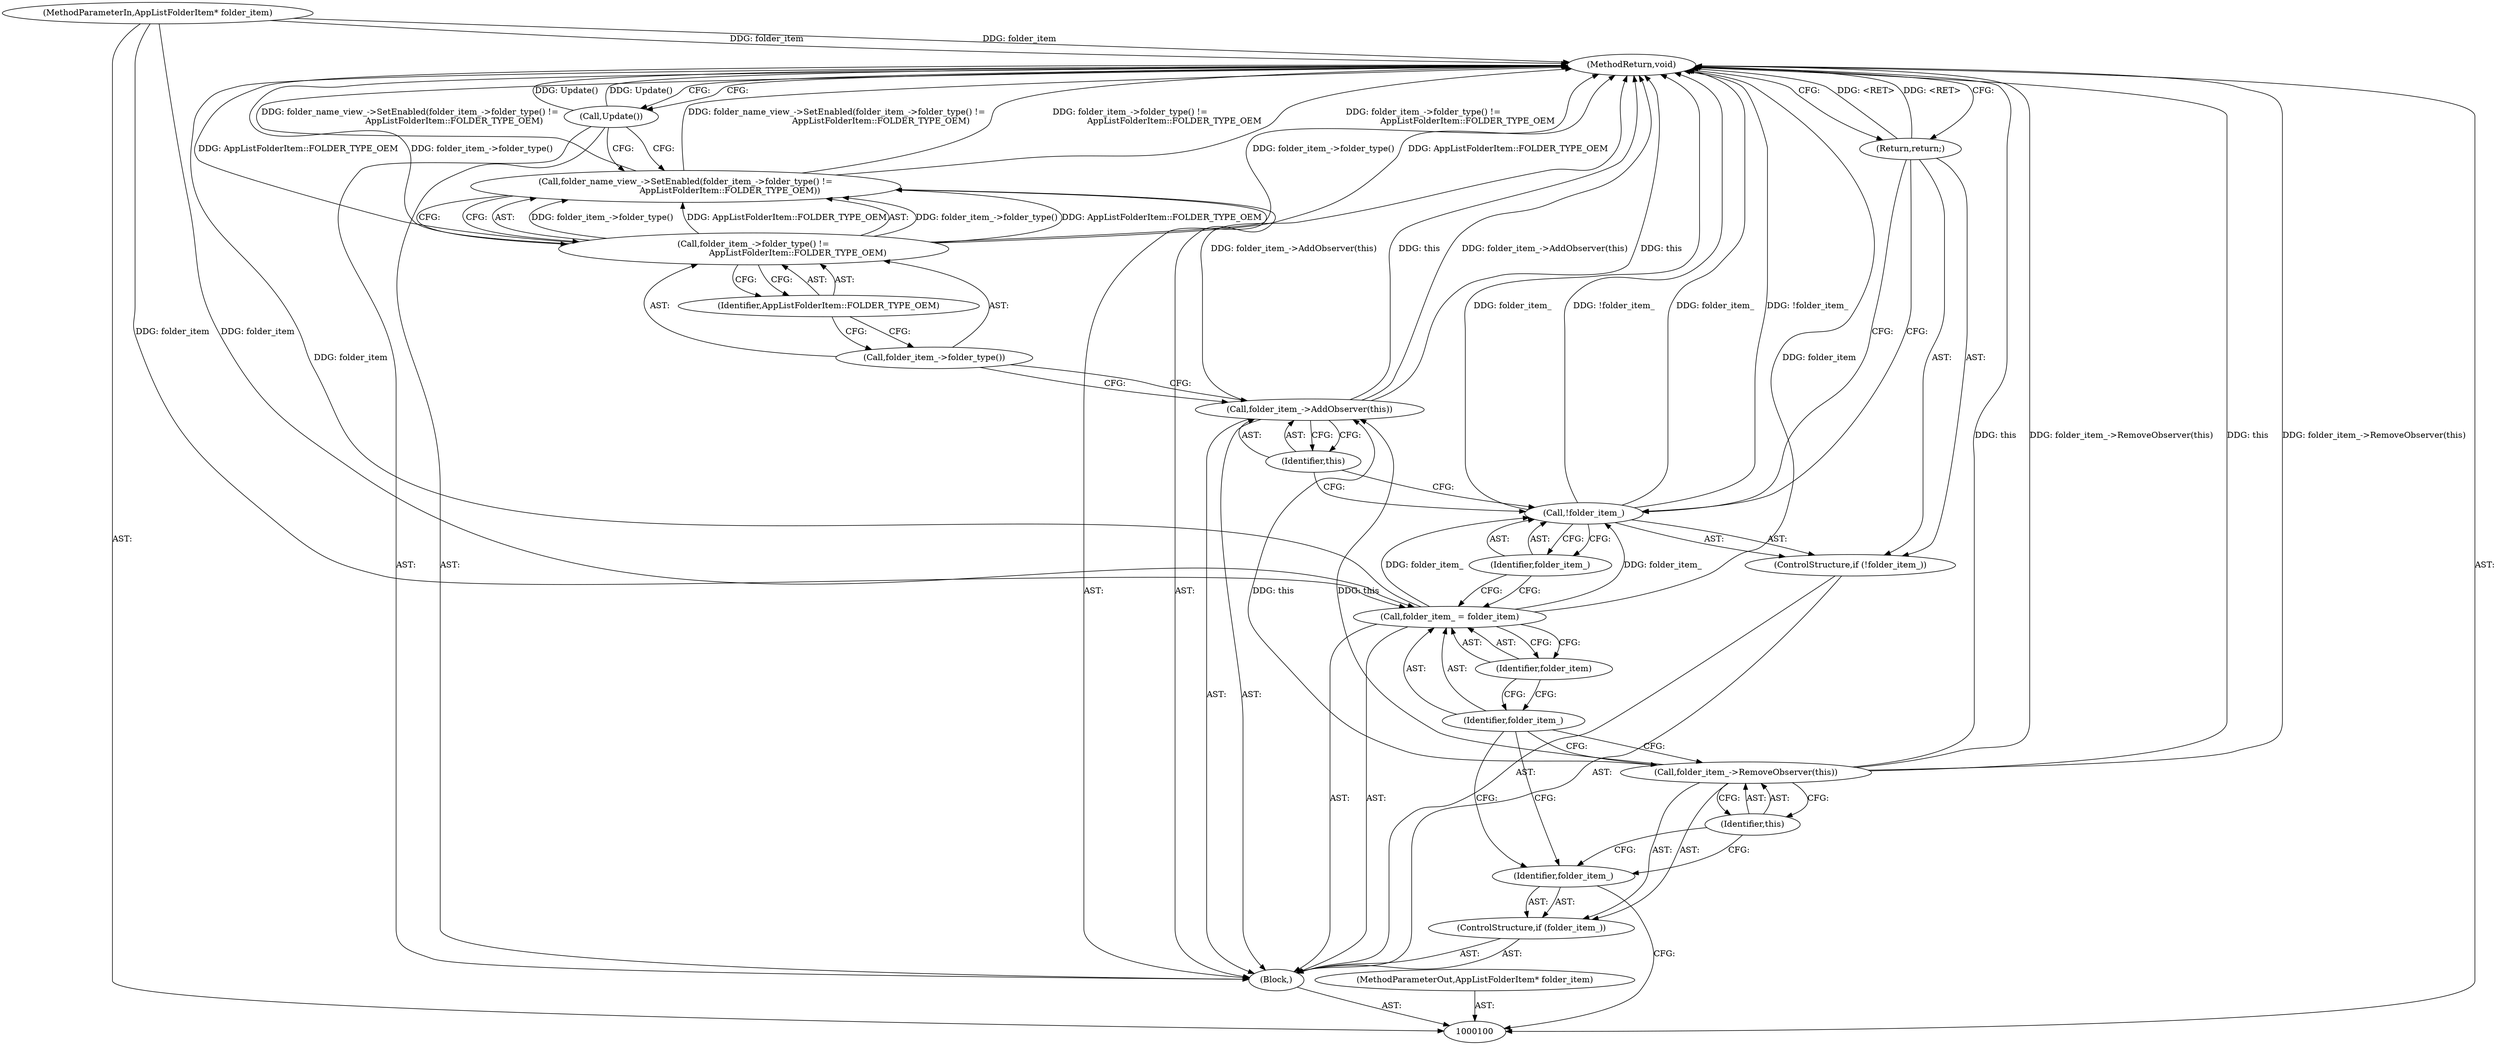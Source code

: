 digraph "0_Chrome_92029a982fac85a4ebb614a825012a2e9ee84ef3_0" {
"1000121" [label="(MethodReturn,void)"];
"1000101" [label="(MethodParameterIn,AppListFolderItem* folder_item)"];
"1000158" [label="(MethodParameterOut,AppListFolderItem* folder_item)"];
"1000102" [label="(Block,)"];
"1000116" [label="(Call,folder_name_view_->SetEnabled(folder_item_->folder_type() !=\n                                 AppListFolderItem::FOLDER_TYPE_OEM))"];
"1000117" [label="(Call,folder_item_->folder_type() !=\n                                 AppListFolderItem::FOLDER_TYPE_OEM)"];
"1000118" [label="(Call,folder_item_->folder_type())"];
"1000119" [label="(Identifier,AppListFolderItem::FOLDER_TYPE_OEM)"];
"1000120" [label="(Call,Update())"];
"1000103" [label="(ControlStructure,if (folder_item_))"];
"1000104" [label="(Identifier,folder_item_)"];
"1000106" [label="(Identifier,this)"];
"1000105" [label="(Call,folder_item_->RemoveObserver(this))"];
"1000109" [label="(Identifier,folder_item)"];
"1000107" [label="(Call,folder_item_ = folder_item)"];
"1000108" [label="(Identifier,folder_item_)"];
"1000110" [label="(ControlStructure,if (!folder_item_))"];
"1000111" [label="(Call,!folder_item_)"];
"1000112" [label="(Identifier,folder_item_)"];
"1000113" [label="(Return,return;)"];
"1000115" [label="(Identifier,this)"];
"1000114" [label="(Call,folder_item_->AddObserver(this))"];
"1000121" -> "1000100"  [label="AST: "];
"1000121" -> "1000113"  [label="CFG: "];
"1000121" -> "1000120"  [label="CFG: "];
"1000116" -> "1000121"  [label="DDG: folder_item_->folder_type() !=\n                                 AppListFolderItem::FOLDER_TYPE_OEM"];
"1000116" -> "1000121"  [label="DDG: folder_name_view_->SetEnabled(folder_item_->folder_type() !=\n                                 AppListFolderItem::FOLDER_TYPE_OEM)"];
"1000105" -> "1000121"  [label="DDG: folder_item_->RemoveObserver(this)"];
"1000105" -> "1000121"  [label="DDG: this"];
"1000114" -> "1000121"  [label="DDG: folder_item_->AddObserver(this)"];
"1000114" -> "1000121"  [label="DDG: this"];
"1000117" -> "1000121"  [label="DDG: folder_item_->folder_type()"];
"1000117" -> "1000121"  [label="DDG: AppListFolderItem::FOLDER_TYPE_OEM"];
"1000111" -> "1000121"  [label="DDG: folder_item_"];
"1000111" -> "1000121"  [label="DDG: !folder_item_"];
"1000101" -> "1000121"  [label="DDG: folder_item"];
"1000120" -> "1000121"  [label="DDG: Update()"];
"1000107" -> "1000121"  [label="DDG: folder_item"];
"1000113" -> "1000121"  [label="DDG: <RET>"];
"1000101" -> "1000100"  [label="AST: "];
"1000101" -> "1000121"  [label="DDG: folder_item"];
"1000101" -> "1000107"  [label="DDG: folder_item"];
"1000158" -> "1000100"  [label="AST: "];
"1000102" -> "1000100"  [label="AST: "];
"1000103" -> "1000102"  [label="AST: "];
"1000107" -> "1000102"  [label="AST: "];
"1000110" -> "1000102"  [label="AST: "];
"1000114" -> "1000102"  [label="AST: "];
"1000116" -> "1000102"  [label="AST: "];
"1000120" -> "1000102"  [label="AST: "];
"1000116" -> "1000102"  [label="AST: "];
"1000116" -> "1000117"  [label="CFG: "];
"1000117" -> "1000116"  [label="AST: "];
"1000120" -> "1000116"  [label="CFG: "];
"1000116" -> "1000121"  [label="DDG: folder_item_->folder_type() !=\n                                 AppListFolderItem::FOLDER_TYPE_OEM"];
"1000116" -> "1000121"  [label="DDG: folder_name_view_->SetEnabled(folder_item_->folder_type() !=\n                                 AppListFolderItem::FOLDER_TYPE_OEM)"];
"1000117" -> "1000116"  [label="DDG: folder_item_->folder_type()"];
"1000117" -> "1000116"  [label="DDG: AppListFolderItem::FOLDER_TYPE_OEM"];
"1000117" -> "1000116"  [label="AST: "];
"1000117" -> "1000119"  [label="CFG: "];
"1000118" -> "1000117"  [label="AST: "];
"1000119" -> "1000117"  [label="AST: "];
"1000116" -> "1000117"  [label="CFG: "];
"1000117" -> "1000121"  [label="DDG: folder_item_->folder_type()"];
"1000117" -> "1000121"  [label="DDG: AppListFolderItem::FOLDER_TYPE_OEM"];
"1000117" -> "1000116"  [label="DDG: folder_item_->folder_type()"];
"1000117" -> "1000116"  [label="DDG: AppListFolderItem::FOLDER_TYPE_OEM"];
"1000118" -> "1000117"  [label="AST: "];
"1000118" -> "1000114"  [label="CFG: "];
"1000119" -> "1000118"  [label="CFG: "];
"1000119" -> "1000117"  [label="AST: "];
"1000119" -> "1000118"  [label="CFG: "];
"1000117" -> "1000119"  [label="CFG: "];
"1000120" -> "1000102"  [label="AST: "];
"1000120" -> "1000116"  [label="CFG: "];
"1000121" -> "1000120"  [label="CFG: "];
"1000120" -> "1000121"  [label="DDG: Update()"];
"1000103" -> "1000102"  [label="AST: "];
"1000104" -> "1000103"  [label="AST: "];
"1000105" -> "1000103"  [label="AST: "];
"1000104" -> "1000103"  [label="AST: "];
"1000104" -> "1000100"  [label="CFG: "];
"1000106" -> "1000104"  [label="CFG: "];
"1000108" -> "1000104"  [label="CFG: "];
"1000106" -> "1000105"  [label="AST: "];
"1000106" -> "1000104"  [label="CFG: "];
"1000105" -> "1000106"  [label="CFG: "];
"1000105" -> "1000103"  [label="AST: "];
"1000105" -> "1000106"  [label="CFG: "];
"1000106" -> "1000105"  [label="AST: "];
"1000108" -> "1000105"  [label="CFG: "];
"1000105" -> "1000121"  [label="DDG: folder_item_->RemoveObserver(this)"];
"1000105" -> "1000121"  [label="DDG: this"];
"1000105" -> "1000114"  [label="DDG: this"];
"1000109" -> "1000107"  [label="AST: "];
"1000109" -> "1000108"  [label="CFG: "];
"1000107" -> "1000109"  [label="CFG: "];
"1000107" -> "1000102"  [label="AST: "];
"1000107" -> "1000109"  [label="CFG: "];
"1000108" -> "1000107"  [label="AST: "];
"1000109" -> "1000107"  [label="AST: "];
"1000112" -> "1000107"  [label="CFG: "];
"1000107" -> "1000121"  [label="DDG: folder_item"];
"1000101" -> "1000107"  [label="DDG: folder_item"];
"1000107" -> "1000111"  [label="DDG: folder_item_"];
"1000108" -> "1000107"  [label="AST: "];
"1000108" -> "1000105"  [label="CFG: "];
"1000108" -> "1000104"  [label="CFG: "];
"1000109" -> "1000108"  [label="CFG: "];
"1000110" -> "1000102"  [label="AST: "];
"1000111" -> "1000110"  [label="AST: "];
"1000113" -> "1000110"  [label="AST: "];
"1000111" -> "1000110"  [label="AST: "];
"1000111" -> "1000112"  [label="CFG: "];
"1000112" -> "1000111"  [label="AST: "];
"1000113" -> "1000111"  [label="CFG: "];
"1000115" -> "1000111"  [label="CFG: "];
"1000111" -> "1000121"  [label="DDG: folder_item_"];
"1000111" -> "1000121"  [label="DDG: !folder_item_"];
"1000107" -> "1000111"  [label="DDG: folder_item_"];
"1000112" -> "1000111"  [label="AST: "];
"1000112" -> "1000107"  [label="CFG: "];
"1000111" -> "1000112"  [label="CFG: "];
"1000113" -> "1000110"  [label="AST: "];
"1000113" -> "1000111"  [label="CFG: "];
"1000121" -> "1000113"  [label="CFG: "];
"1000113" -> "1000121"  [label="DDG: <RET>"];
"1000115" -> "1000114"  [label="AST: "];
"1000115" -> "1000111"  [label="CFG: "];
"1000114" -> "1000115"  [label="CFG: "];
"1000114" -> "1000102"  [label="AST: "];
"1000114" -> "1000115"  [label="CFG: "];
"1000115" -> "1000114"  [label="AST: "];
"1000118" -> "1000114"  [label="CFG: "];
"1000114" -> "1000121"  [label="DDG: folder_item_->AddObserver(this)"];
"1000114" -> "1000121"  [label="DDG: this"];
"1000105" -> "1000114"  [label="DDG: this"];
}
